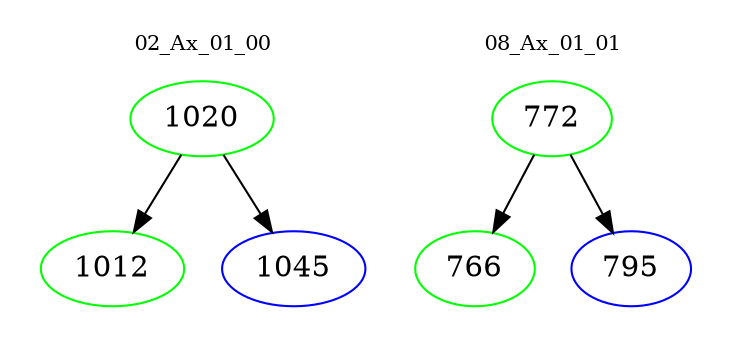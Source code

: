 digraph{
subgraph cluster_0 {
color = white
label = "02_Ax_01_00";
fontsize=10;
T0_1020 [label="1020", color="green"]
T0_1020 -> T0_1012 [color="black"]
T0_1012 [label="1012", color="green"]
T0_1020 -> T0_1045 [color="black"]
T0_1045 [label="1045", color="blue"]
}
subgraph cluster_1 {
color = white
label = "08_Ax_01_01";
fontsize=10;
T1_772 [label="772", color="green"]
T1_772 -> T1_766 [color="black"]
T1_766 [label="766", color="green"]
T1_772 -> T1_795 [color="black"]
T1_795 [label="795", color="blue"]
}
}
